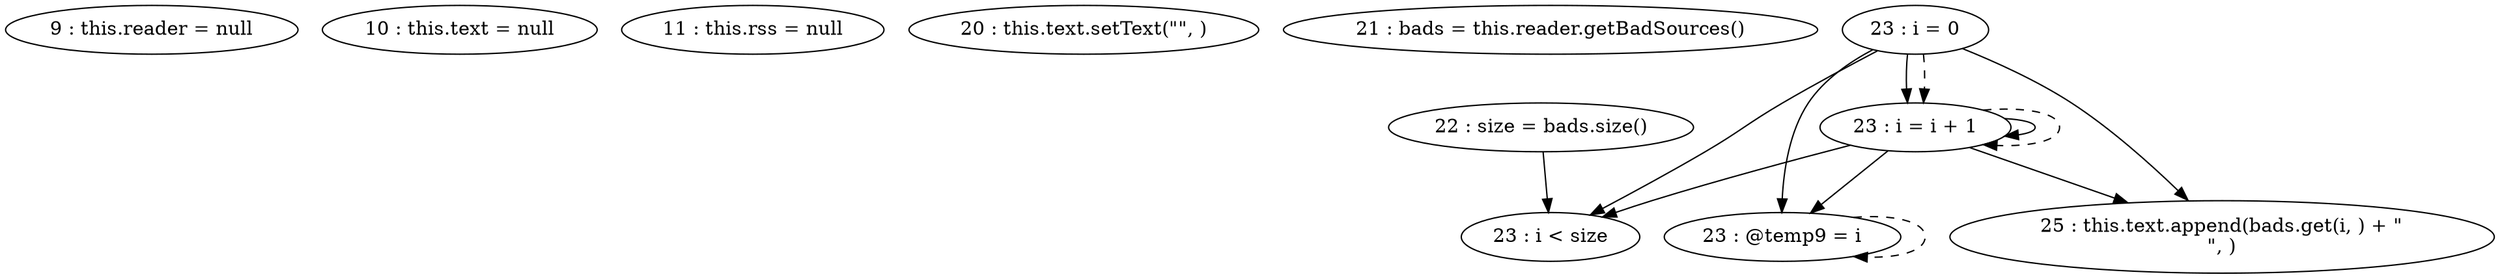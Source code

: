 digraph G {
"9 : this.reader = null"
"10 : this.text = null"
"11 : this.rss = null"
"20 : this.text.setText(\"\", )"
"21 : bads = this.reader.getBadSources()"
"22 : size = bads.size()"
"22 : size = bads.size()" -> "23 : i < size"
"23 : i = 0"
"23 : i = 0" -> "25 : this.text.append(bads.get(i, ) + \"\n\", )"
"23 : i = 0" -> "23 : i < size"
"23 : i = 0" -> "23 : i = i + 1"
"23 : i = 0" -> "23 : @temp9 = i"
"23 : i = 0" -> "23 : i = i + 1" [style=dashed]
"23 : i < size"
"25 : this.text.append(bads.get(i, ) + \"\n\", )"
"23 : @temp9 = i"
"23 : @temp9 = i" -> "23 : @temp9 = i" [style=dashed]
"23 : i = i + 1"
"23 : i = i + 1" -> "25 : this.text.append(bads.get(i, ) + \"\n\", )"
"23 : i = i + 1" -> "23 : i < size"
"23 : i = i + 1" -> "23 : i = i + 1"
"23 : i = i + 1" -> "23 : @temp9 = i"
"23 : i = i + 1" -> "23 : i = i + 1" [style=dashed]
}